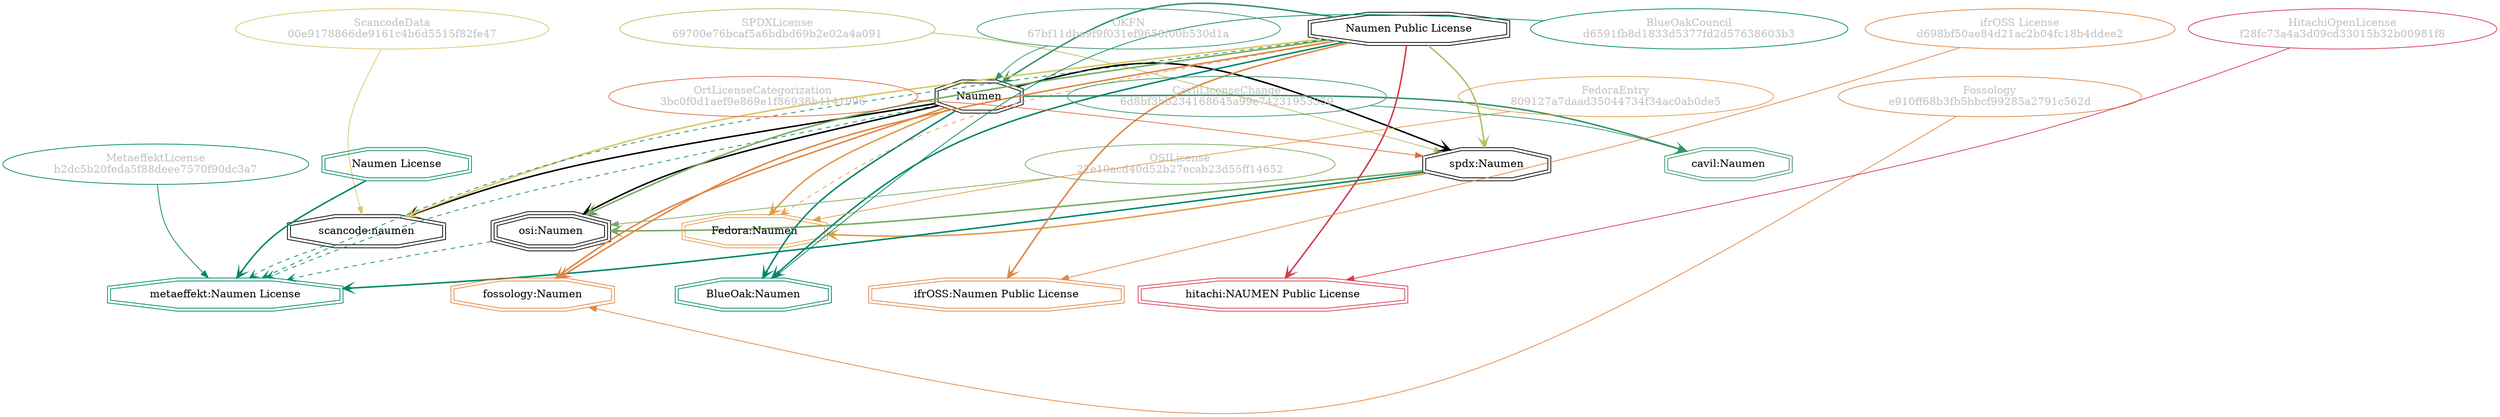 strict digraph {
    node [shape=box];
    graph [splines=curved];
    3151 [label="SPDXLicense\n69700e76bcaf5a6bdbd69b2e02a4a091"
         ,fontcolor=gray
         ,color="#b8bf62"
         ,fillcolor="beige;1"
         ,shape=ellipse];
    3152 [label="spdx:Naumen"
         ,shape=doubleoctagon];
    3153 [label=Naumen
         ,shape=doubleoctagon];
    3154 [label="Naumen Public License"
         ,shape=doubleoctagon];
    5204 [label="OSILicense\n27e10acd40d52b27ecab23d55ff14652"
         ,fontcolor=gray
         ,color="#78ab63"
         ,fillcolor="beige;1"
         ,shape=ellipse];
    5205 [label="osi:Naumen"
         ,shape=tripleoctagon];
    8209 [label="FedoraEntry\n809127a7daad35044734f34ac0ab0de5"
         ,fontcolor=gray
         ,color="#e09d4b"
         ,fillcolor="beige;1"
         ,shape=ellipse];
    8210 [label="Fedora:Naumen"
         ,color="#e09d4b"
         ,shape=doubleoctagon];
    8902 [label="BlueOakCouncil\nd6591fb8d1833d5377fd2d57638603b3"
         ,fontcolor=gray
         ,color="#00876c"
         ,fillcolor="beige;1"
         ,shape=ellipse];
    8903 [label="BlueOak:Naumen"
         ,color="#00876c"
         ,shape=doubleoctagon];
    20452 [label="ScancodeData\n00e9178866de9161c4b6d5515f82fe47"
          ,fontcolor=gray
          ,color="#dac767"
          ,fillcolor="beige;1"
          ,shape=ellipse];
    20453 [label="scancode:naumen"
          ,shape=doubleoctagon];
    26452 [label="Fossology\ne910ff68b3fb5bbcf99285a2791c562d"
          ,fontcolor=gray
          ,color="#e18745"
          ,fillcolor="beige;1"
          ,shape=ellipse];
    26453 [label="fossology:Naumen"
          ,color="#e18745"
          ,shape=doubleoctagon];
    28347 [label="OKFN\n67bf11dba9f9f031ef9658f00b530d1a"
          ,fontcolor=gray
          ,color="#379469"
          ,fillcolor="beige;1"
          ,shape=ellipse];
    35107 [label="OrtLicenseCategorization\n3bc0f0d1aef9e869e1f86938b4141996"
          ,fontcolor=gray
          ,color="#e06f45"
          ,fillcolor="beige;1"
          ,shape=ellipse];
    37231 [label="CavilLicenseChange\n6d8bf3bb234168645a99e74231953359"
          ,fontcolor=gray
          ,color="#379469"
          ,fillcolor="beige;1"
          ,shape=ellipse];
    37232 [label="cavil:Naumen"
          ,color="#379469"
          ,shape=doubleoctagon];
    46013 [label="MetaeffektLicense\nb2dc5b20feda5f88deee7570f90dc3a7"
          ,fontcolor=gray
          ,color="#00876c"
          ,fillcolor="beige;1"
          ,shape=ellipse];
    46014 [label="metaeffekt:Naumen License"
          ,color="#00876c"
          ,shape=doubleoctagon];
    46015 [label="Naumen License"
          ,color="#00876c"
          ,shape=doubleoctagon];
    53938 [label="HitachiOpenLicense\nf28fc73a4a3d09cd33015b32b00981f8"
          ,fontcolor=gray
          ,color="#d43d51"
          ,fillcolor="beige;1"
          ,shape=ellipse];
    53939 [label="hitachi:NAUMEN Public License"
          ,color="#d43d51"
          ,shape=doubleoctagon];
    54567 [label="ifrOSS License\nd698bf50ae84d21ac2b04fc18b4ddee2"
          ,fontcolor=gray
          ,color="#e18745"
          ,fillcolor="beige;1"
          ,shape=ellipse];
    54568 [label="ifrOSS:Naumen Public License"
          ,color="#e18745"
          ,shape=doubleoctagon];
    3151 -> 3152 [weight=0.5
                 ,color="#b8bf62"];
    3152 -> 5205 [style=bold
                 ,arrowhead=vee
                 ,weight=0.7
                 ,color="#78ab63"];
    3152 -> 8210 [style=bold
                 ,arrowhead=vee
                 ,weight=0.7
                 ,color="#e09d4b"];
    3152 -> 46014 [style=bold
                  ,arrowhead=vee
                  ,weight=0.7
                  ,color="#00876c"];
    3153 -> 3152 [style=bold
                 ,arrowhead=vee
                 ,weight=0.7];
    3153 -> 5205 [style=bold
                 ,arrowhead=vee
                 ,weight=0.7];
    3153 -> 8210 [style=bold
                 ,arrowhead=vee
                 ,weight=0.7
                 ,color="#e09d4b"];
    3153 -> 8210 [style=bold
                 ,arrowhead=vee
                 ,weight=0.7
                 ,color="#e09d4b"];
    3153 -> 8903 [style=bold
                 ,arrowhead=vee
                 ,weight=0.7
                 ,color="#00876c"];
    3153 -> 20453 [style=bold
                  ,arrowhead=vee
                  ,weight=0.7];
    3153 -> 26453 [style=bold
                  ,arrowhead=vee
                  ,weight=0.7
                  ,color="#e18745"];
    3153 -> 37232 [style=bold
                  ,arrowhead=vee
                  ,weight=0.7
                  ,color="#379469"];
    3153 -> 37232 [style=bold
                  ,arrowhead=vee
                  ,weight=0.7
                  ,color="#379469"];
    3153 -> 46014 [style=dashed
                  ,arrowhead=vee
                  ,weight=0.5
                  ,color="#00876c"];
    3154 -> 3152 [style=bold
                 ,arrowhead=vee
                 ,weight=0.7
                 ,color="#b8bf62"];
    3154 -> 3153 [style=bold
                 ,arrowhead=vee
                 ,weight=0.7
                 ,color="#379469"];
    3154 -> 5205 [style=bold
                 ,arrowhead=vee
                 ,weight=0.7
                 ,color="#78ab63"];
    3154 -> 8210 [style=dashed
                 ,arrowhead=vee
                 ,weight=0.5
                 ,color="#e09d4b"];
    3154 -> 8903 [style=bold
                 ,arrowhead=vee
                 ,weight=0.7
                 ,color="#00876c"];
    3154 -> 20453 [style=bold
                  ,arrowhead=vee
                  ,weight=0.7
                  ,color="#dac767"];
    3154 -> 26453 [style=bold
                  ,arrowhead=vee
                  ,weight=0.7
                  ,color="#e18745"];
    3154 -> 46014 [style=dashed
                  ,arrowhead=vee
                  ,weight=0.5
                  ,color="#00876c"];
    3154 -> 53939 [style=bold
                  ,arrowhead=vee
                  ,weight=0.7
                  ,color="#d43d51"];
    3154 -> 54568 [style=bold
                  ,arrowhead=vee
                  ,weight=0.7
                  ,color="#e18745"];
    3154 -> 54568 [style=bold
                  ,arrowhead=vee
                  ,weight=0.7
                  ,color="#e18745"];
    5204 -> 5205 [weight=0.5
                 ,color="#78ab63"];
    5205 -> 46014 [style=dashed
                  ,arrowhead=vee
                  ,weight=0.5
                  ,color="#00876c"];
    8209 -> 8210 [weight=0.5
                 ,color="#e09d4b"];
    8902 -> 8903 [weight=0.5
                 ,color="#00876c"];
    20452 -> 20453 [weight=0.5
                   ,color="#dac767"];
    20453 -> 46014 [style=dashed
                   ,arrowhead=vee
                   ,weight=0.5
                   ,color="#00876c"];
    26452 -> 26453 [weight=0.5
                   ,color="#e18745"];
    28347 -> 3153 [weight=0.5
                  ,color="#379469"];
    35107 -> 3152 [weight=0.5
                  ,color="#e06f45"];
    37231 -> 37232 [weight=0.5
                   ,color="#379469"];
    46013 -> 46014 [weight=0.5
                   ,color="#00876c"];
    46015 -> 46014 [style=bold
                   ,arrowhead=vee
                   ,weight=0.7
                   ,color="#00876c"];
    46015 -> 46014 [style=bold
                   ,arrowhead=vee
                   ,weight=0.7
                   ,color="#00876c"];
    53938 -> 53939 [weight=0.5
                   ,color="#d43d51"];
    54567 -> 54568 [weight=0.5
                   ,color="#e18745"];
}
